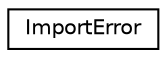 digraph "Graphical Class Hierarchy"
{
  edge [fontname="Helvetica",fontsize="10",labelfontname="Helvetica",labelfontsize="10"];
  node [fontname="Helvetica",fontsize="10",shape=record];
  rankdir="LR";
  Node1 [label="ImportError",height=0.2,width=0.4,color="black", fillcolor="white", style="filled",URL="$classImportError.html",tooltip="Import error exception."];
}
